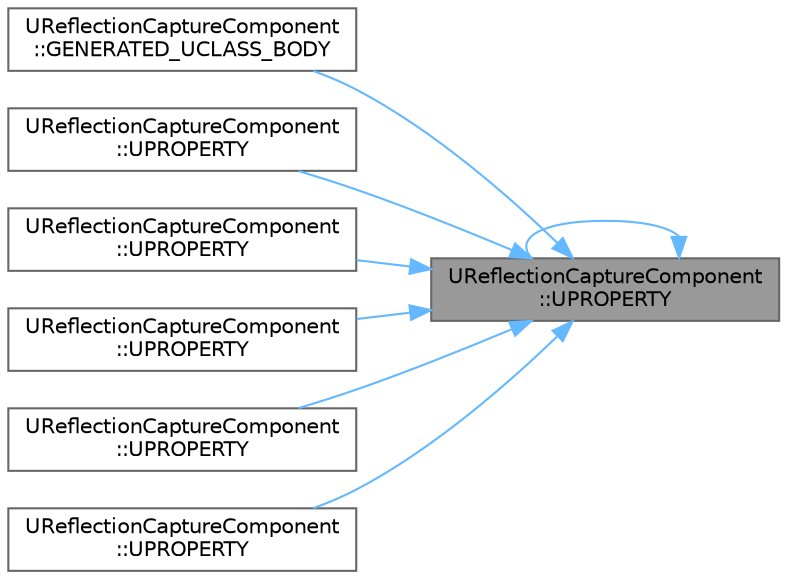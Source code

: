 digraph "UReflectionCaptureComponent::UPROPERTY"
{
 // INTERACTIVE_SVG=YES
 // LATEX_PDF_SIZE
  bgcolor="transparent";
  edge [fontname=Helvetica,fontsize=10,labelfontname=Helvetica,labelfontsize=10];
  node [fontname=Helvetica,fontsize=10,shape=box,height=0.2,width=0.4];
  rankdir="RL";
  Node1 [id="Node000001",label="UReflectionCaptureComponent\l::UPROPERTY",height=0.2,width=0.4,color="gray40", fillcolor="grey60", style="filled", fontcolor="black",tooltip="Indicates where to get the reflection source from."];
  Node1 -> Node2 [id="edge1_Node000001_Node000002",dir="back",color="steelblue1",style="solid",tooltip=" "];
  Node2 [id="Node000002",label="UReflectionCaptureComponent\l::GENERATED_UCLASS_BODY",height=0.2,width=0.4,color="grey40", fillcolor="white", style="filled",URL="$d8/daf/classUReflectionCaptureComponent.html#a4675c046343499b4a47ec9e51e313e97",tooltip=" "];
  Node1 -> Node1 [id="edge2_Node000001_Node000001",dir="back",color="steelblue1",style="solid",tooltip=" "];
  Node1 -> Node3 [id="edge3_Node000001_Node000003",dir="back",color="steelblue1",style="solid",tooltip=" "];
  Node3 [id="Node000003",label="UReflectionCaptureComponent\l::UPROPERTY",height=0.2,width=0.4,color="grey40", fillcolor="white", style="filled",URL="$d8/daf/classUReflectionCaptureComponent.html#a7867a963c2e324cea21db053a9b58a71",tooltip="Guid for map build data."];
  Node1 -> Node4 [id="edge4_Node000001_Node000004",dir="back",color="steelblue1",style="solid",tooltip=" "];
  Node4 [id="Node000004",label="UReflectionCaptureComponent\l::UPROPERTY",height=0.2,width=0.4,color="grey40", fillcolor="white", style="filled",URL="$d8/daf/classUReflectionCaptureComponent.html#a09229988cffa55b04d11de2200ec4f88",tooltip="World space offset to apply before capturing."];
  Node1 -> Node5 [id="edge5_Node000001_Node000005",dir="back",color="steelblue1",style="solid",tooltip=" "];
  Node5 [id="Node000005",label="UReflectionCaptureComponent\l::UPROPERTY",height=0.2,width=0.4,color="grey40", fillcolor="white", style="filled",URL="$d8/daf/classUReflectionCaptureComponent.html#a46894920c75ea8276a21fd21aee11c8a",tooltip="Cubemap to use for reflection if ReflectionSourceType is set to RS_SpecifiedCubemap."];
  Node1 -> Node6 [id="edge6_Node000001_Node000006",dir="back",color="steelblue1",style="solid",tooltip=" "];
  Node6 [id="Node000006",label="UReflectionCaptureComponent\l::UPROPERTY",height=0.2,width=0.4,color="grey40", fillcolor="white", style="filled",URL="$d8/daf/classUReflectionCaptureComponent.html#ad846ce11e67660ea354a041ed00c62df",tooltip="A brightness control to scale the captured scene's reflection intensity."];
  Node1 -> Node7 [id="edge7_Node000001_Node000007",dir="back",color="steelblue1",style="solid",tooltip=" "];
  Node7 [id="Node000007",label="UReflectionCaptureComponent\l::UPROPERTY",height=0.2,width=0.4,color="grey40", fillcolor="white", style="filled",URL="$d8/daf/classUReflectionCaptureComponent.html#a2a0491fa97a0cfc2993da357bdc78388",tooltip="Angle to rotate the source cubemap when SourceType is set to SLS_SpecifiedCubemap."];
}
